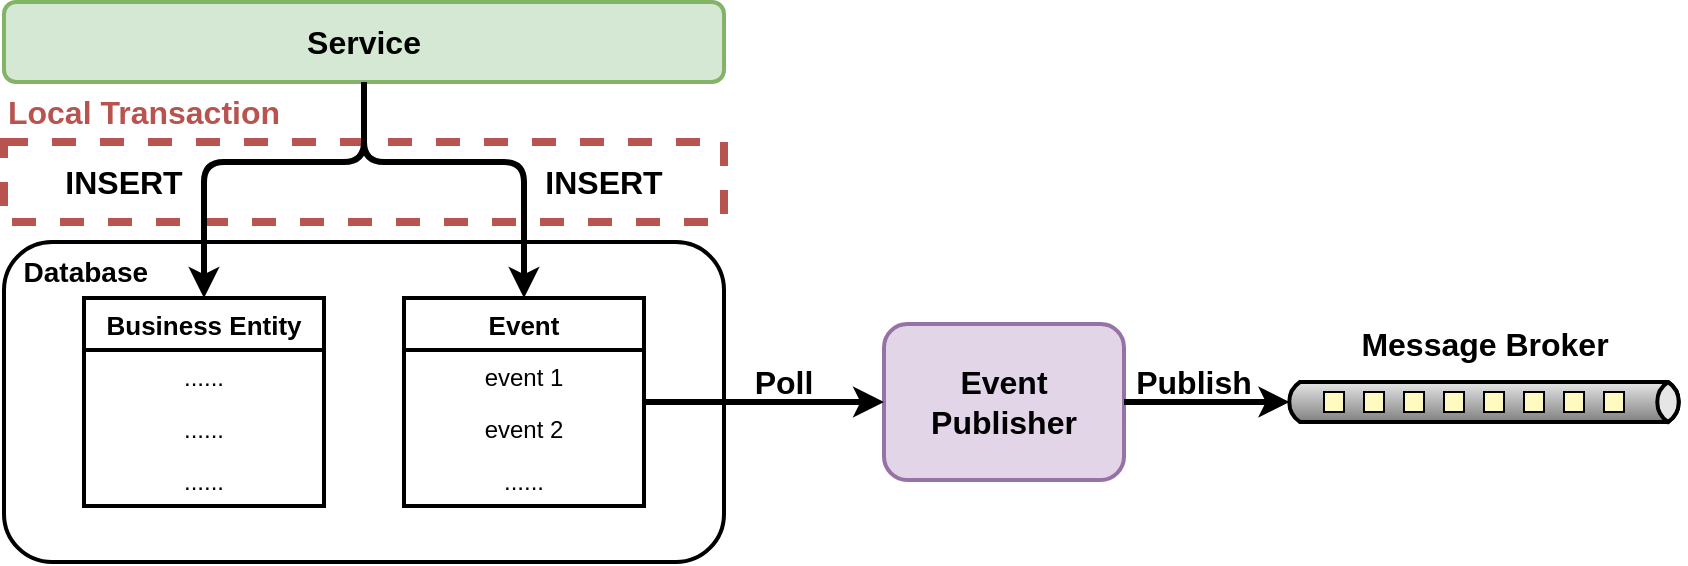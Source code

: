 <mxfile version="13.1.8" type="device"><diagram id="VkWHaJW8xRtMMu8P5Gtw" name="Page-1"><mxGraphModel dx="1554" dy="675" grid="1" gridSize="10" guides="1" tooltips="1" connect="1" arrows="1" fold="1" page="1" pageScale="1" pageWidth="2000" pageHeight="2000" math="0" shadow="0"><root><mxCell id="0"/><mxCell id="1" parent="0"/><mxCell id="vCl_RsVR2tWm7Wuvvtjp-23" value="" style="rounded=0;whiteSpace=wrap;html=1;strokeWidth=4;fontSize=16;align=center;dashed=1;strokeColor=#B85450;" vertex="1" parent="1"><mxGeometry x="360" y="190" width="360" height="40" as="geometry"/></mxCell><mxCell id="vCl_RsVR2tWm7Wuvvtjp-1" value="&lt;font style=&quot;font-size: 14px&quot;&gt;&amp;nbsp; &lt;b&gt;Database&lt;/b&gt;&lt;/font&gt;" style="rounded=1;whiteSpace=wrap;html=1;strokeWidth=2;align=left;verticalAlign=top;" vertex="1" parent="1"><mxGeometry x="360" y="240" width="360" height="160" as="geometry"/></mxCell><mxCell id="vCl_RsVR2tWm7Wuvvtjp-10" value="Business Entity" style="swimlane;fontStyle=1;childLayout=stackLayout;horizontal=1;startSize=26;fillColor=none;horizontalStack=0;resizeParent=1;resizeParentMax=0;resizeLast=0;collapsible=1;marginBottom=0;strokeWidth=2;fontSize=13;" vertex="1" parent="1"><mxGeometry x="400" y="268" width="120" height="104" as="geometry"/></mxCell><mxCell id="vCl_RsVR2tWm7Wuvvtjp-11" value="......" style="text;strokeColor=none;fillColor=none;align=center;verticalAlign=top;spacingLeft=4;spacingRight=4;overflow=hidden;rotatable=0;points=[[0,0.5],[1,0.5]];portConstraint=eastwest;" vertex="1" parent="vCl_RsVR2tWm7Wuvvtjp-10"><mxGeometry y="26" width="120" height="26" as="geometry"/></mxCell><mxCell id="vCl_RsVR2tWm7Wuvvtjp-12" value="......" style="text;strokeColor=none;fillColor=none;align=center;verticalAlign=top;spacingLeft=4;spacingRight=4;overflow=hidden;rotatable=0;points=[[0,0.5],[1,0.5]];portConstraint=eastwest;" vertex="1" parent="vCl_RsVR2tWm7Wuvvtjp-10"><mxGeometry y="52" width="120" height="26" as="geometry"/></mxCell><mxCell id="vCl_RsVR2tWm7Wuvvtjp-13" value="......" style="text;strokeColor=none;fillColor=none;align=center;verticalAlign=top;spacingLeft=4;spacingRight=4;overflow=hidden;rotatable=0;points=[[0,0.5],[1,0.5]];portConstraint=eastwest;" vertex="1" parent="vCl_RsVR2tWm7Wuvvtjp-10"><mxGeometry y="78" width="120" height="26" as="geometry"/></mxCell><mxCell id="vCl_RsVR2tWm7Wuvvtjp-14" value="Event" style="swimlane;fontStyle=1;childLayout=stackLayout;horizontal=1;startSize=26;fillColor=none;horizontalStack=0;resizeParent=1;resizeParentMax=0;resizeLast=0;collapsible=1;marginBottom=0;strokeWidth=2;fontSize=13;" vertex="1" parent="1"><mxGeometry x="560" y="268" width="120" height="104" as="geometry"/></mxCell><mxCell id="vCl_RsVR2tWm7Wuvvtjp-15" value="event 1" style="text;strokeColor=none;fillColor=none;align=center;verticalAlign=top;spacingLeft=4;spacingRight=4;overflow=hidden;rotatable=0;points=[[0,0.5],[1,0.5]];portConstraint=eastwest;" vertex="1" parent="vCl_RsVR2tWm7Wuvvtjp-14"><mxGeometry y="26" width="120" height="26" as="geometry"/></mxCell><mxCell id="vCl_RsVR2tWm7Wuvvtjp-16" value="event 2" style="text;strokeColor=none;fillColor=none;align=center;verticalAlign=top;spacingLeft=4;spacingRight=4;overflow=hidden;rotatable=0;points=[[0,0.5],[1,0.5]];portConstraint=eastwest;" vertex="1" parent="vCl_RsVR2tWm7Wuvvtjp-14"><mxGeometry y="52" width="120" height="26" as="geometry"/></mxCell><mxCell id="vCl_RsVR2tWm7Wuvvtjp-17" value="......" style="text;strokeColor=none;fillColor=none;align=center;verticalAlign=top;spacingLeft=4;spacingRight=4;overflow=hidden;rotatable=0;points=[[0,0.5],[1,0.5]];portConstraint=eastwest;" vertex="1" parent="vCl_RsVR2tWm7Wuvvtjp-14"><mxGeometry y="78" width="120" height="26" as="geometry"/></mxCell><mxCell id="vCl_RsVR2tWm7Wuvvtjp-18" value="&lt;font style=&quot;font-size: 16px&quot;&gt;&lt;b&gt;Service&lt;/b&gt;&lt;/font&gt;" style="rounded=1;whiteSpace=wrap;html=1;strokeWidth=2;fontSize=13;align=center;fillColor=#d5e8d4;strokeColor=#82b366;" vertex="1" parent="1"><mxGeometry x="360" y="120" width="360" height="40" as="geometry"/></mxCell><mxCell id="vCl_RsVR2tWm7Wuvvtjp-19" value="" style="endArrow=classic;html=1;fontSize=13;strokeWidth=3;exitX=0.5;exitY=1;exitDx=0;exitDy=0;entryX=0.5;entryY=0;entryDx=0;entryDy=0;" edge="1" parent="1" source="vCl_RsVR2tWm7Wuvvtjp-18" target="vCl_RsVR2tWm7Wuvvtjp-10"><mxGeometry width="50" height="50" relative="1" as="geometry"><mxPoint x="760" y="370" as="sourcePoint"/><mxPoint x="810" y="320" as="targetPoint"/><Array as="points"><mxPoint x="540" y="200"/><mxPoint x="460" y="200"/></Array></mxGeometry></mxCell><mxCell id="vCl_RsVR2tWm7Wuvvtjp-20" value="" style="endArrow=classic;html=1;fontSize=13;strokeWidth=3;exitX=0.5;exitY=1;exitDx=0;exitDy=0;entryX=0.5;entryY=0;entryDx=0;entryDy=0;" edge="1" parent="1" source="vCl_RsVR2tWm7Wuvvtjp-18" target="vCl_RsVR2tWm7Wuvvtjp-14"><mxGeometry width="50" height="50" relative="1" as="geometry"><mxPoint x="550" y="170" as="sourcePoint"/><mxPoint x="470" y="278" as="targetPoint"/><Array as="points"><mxPoint x="540" y="200"/><mxPoint x="620" y="200"/></Array></mxGeometry></mxCell><mxCell id="vCl_RsVR2tWm7Wuvvtjp-21" value="INSERT" style="text;html=1;strokeColor=none;fillColor=none;align=center;verticalAlign=middle;whiteSpace=wrap;rounded=0;fontSize=16;fontStyle=1" vertex="1" parent="1"><mxGeometry x="380" y="200" width="80" height="20" as="geometry"/></mxCell><mxCell id="vCl_RsVR2tWm7Wuvvtjp-22" value="INSERT" style="text;html=1;strokeColor=none;fillColor=none;align=center;verticalAlign=middle;whiteSpace=wrap;rounded=0;fontSize=16;fontStyle=1" vertex="1" parent="1"><mxGeometry x="620" y="200" width="80" height="20" as="geometry"/></mxCell><mxCell id="vCl_RsVR2tWm7Wuvvtjp-25" value="&lt;b&gt;&lt;font color=&quot;#b85450&quot;&gt;Local Transaction&lt;/font&gt;&lt;/b&gt;" style="text;html=1;strokeColor=none;fillColor=none;align=center;verticalAlign=middle;whiteSpace=wrap;rounded=0;dashed=1;fontSize=16;" vertex="1" parent="1"><mxGeometry x="360" y="160" width="140" height="30" as="geometry"/></mxCell><mxCell id="vCl_RsVR2tWm7Wuvvtjp-27" value="&lt;font style=&quot;font-size: 16px&quot;&gt;&lt;b&gt;Event Publisher&lt;/b&gt;&lt;/font&gt;" style="rounded=1;whiteSpace=wrap;html=1;strokeWidth=2;align=center;verticalAlign=middle;fillColor=#e1d5e7;strokeColor=#9673a6;" vertex="1" parent="1"><mxGeometry x="800" y="281" width="120" height="78" as="geometry"/></mxCell><mxCell id="vCl_RsVR2tWm7Wuvvtjp-28" value="" style="endArrow=classic;html=1;strokeWidth=3;fontSize=16;entryX=0;entryY=0.5;entryDx=0;entryDy=0;exitX=1.008;exitY=0;exitDx=0;exitDy=0;exitPerimeter=0;" edge="1" parent="1" source="vCl_RsVR2tWm7Wuvvtjp-16" target="vCl_RsVR2tWm7Wuvvtjp-27"><mxGeometry width="50" height="50" relative="1" as="geometry"><mxPoint x="760" y="560" as="sourcePoint"/><mxPoint x="810" y="320" as="targetPoint"/></mxGeometry></mxCell><mxCell id="vCl_RsVR2tWm7Wuvvtjp-29" value="" style="strokeWidth=2;outlineConnect=0;dashed=0;align=center;html=1;fontSize=8;shape=mxgraph.eip.dataChannel;verticalLabelPosition=bottom;labelBackgroundColor=#ffffff;verticalAlign=top;fillColor=#ffffff;" vertex="1" parent="1"><mxGeometry x="1000" y="310" width="200" height="20" as="geometry"/></mxCell><mxCell id="vCl_RsVR2tWm7Wuvvtjp-30" value="&lt;b&gt;Poll&lt;/b&gt;" style="text;html=1;strokeColor=none;fillColor=none;align=center;verticalAlign=middle;whiteSpace=wrap;rounded=0;dashed=1;fontSize=16;" vertex="1" parent="1"><mxGeometry x="730" y="300" width="40" height="20" as="geometry"/></mxCell><mxCell id="vCl_RsVR2tWm7Wuvvtjp-31" value="" style="endArrow=classic;html=1;strokeWidth=3;fontSize=16;entryX=0;entryY=0.5;entryDx=2.7;entryDy=0;entryPerimeter=0;exitX=1;exitY=0.5;exitDx=0;exitDy=0;" edge="1" parent="1" source="vCl_RsVR2tWm7Wuvvtjp-27" target="vCl_RsVR2tWm7Wuvvtjp-29"><mxGeometry width="50" height="50" relative="1" as="geometry"><mxPoint x="760" y="370" as="sourcePoint"/><mxPoint x="810" y="320" as="targetPoint"/></mxGeometry></mxCell><mxCell id="vCl_RsVR2tWm7Wuvvtjp-32" value="&lt;b&gt;Publish&lt;/b&gt;" style="text;html=1;strokeColor=none;fillColor=none;align=center;verticalAlign=middle;whiteSpace=wrap;rounded=0;dashed=1;fontSize=16;" vertex="1" parent="1"><mxGeometry x="920" y="300" width="70" height="20" as="geometry"/></mxCell><mxCell id="vCl_RsVR2tWm7Wuvvtjp-34" value="Message Broker" style="text;html=1;strokeColor=none;fillColor=none;align=center;verticalAlign=middle;whiteSpace=wrap;rounded=0;dashed=1;fontSize=16;fontStyle=1" vertex="1" parent="1"><mxGeometry x="1027.5" y="281" width="145" height="20" as="geometry"/></mxCell></root></mxGraphModel></diagram></mxfile>